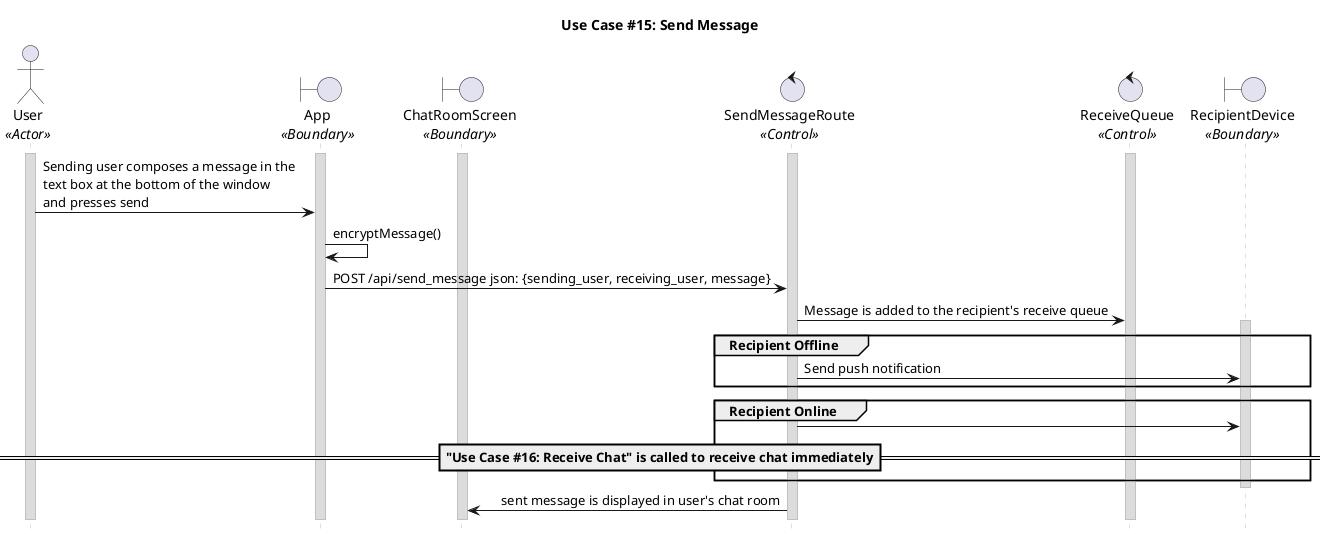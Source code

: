 @startuml uc15
title "Use Case #15: Send Message"

'Styling goes here
hide footbox
skinparam stereotypePosition bottom
skinparam sequenceMessageAlign direction
skinparam sequence {
	LifeLineBorderColor #Silver
	LifeLineBackgroundColor #Gainsboro
}
'Setup the objects involved here
actor User as u <<Actor>>
boundary App as a <<Boundary>>
boundary ChatRoomScreen as crs <<Boundary>>
control SendMessageRoute as smr <<Control>>
control ReceiveQueue as rq <<Control>>
boundary RecipientDevice as rd <<Boundary>>

'Setup persistent objects here
activate u
activate a
activate crs
activate smr
activate rq

'--- FLOW OF CONTROL STARTS HERE ---
u -> a: Sending user composes a message in the \ntext box at the bottom of the window \nand presses send

'Send the message
a -> a: encryptMessage()
a -> smr: POST /api/send_message json: {sending_user, receiving_user, message}

'add message to recipient's receive queue
smr -> rq: Message is added to the recipient's receive queue

group Recipient Offline
  activate rd
  smr -> rd: Send push notification
  
end

'TODO: This one looks a bit messy. Not sure how to center the use case 16 into the group
group Recipient Online
  smr -> rd: 
  =="Use Case #16: Receive Chat" is called to receive chat immediately==
end
deactivate rd

smr -> crs: sent message is displayed in user's chat room

'--- FLOW OF CONTROL ENDS HERE   ---
@enduml
